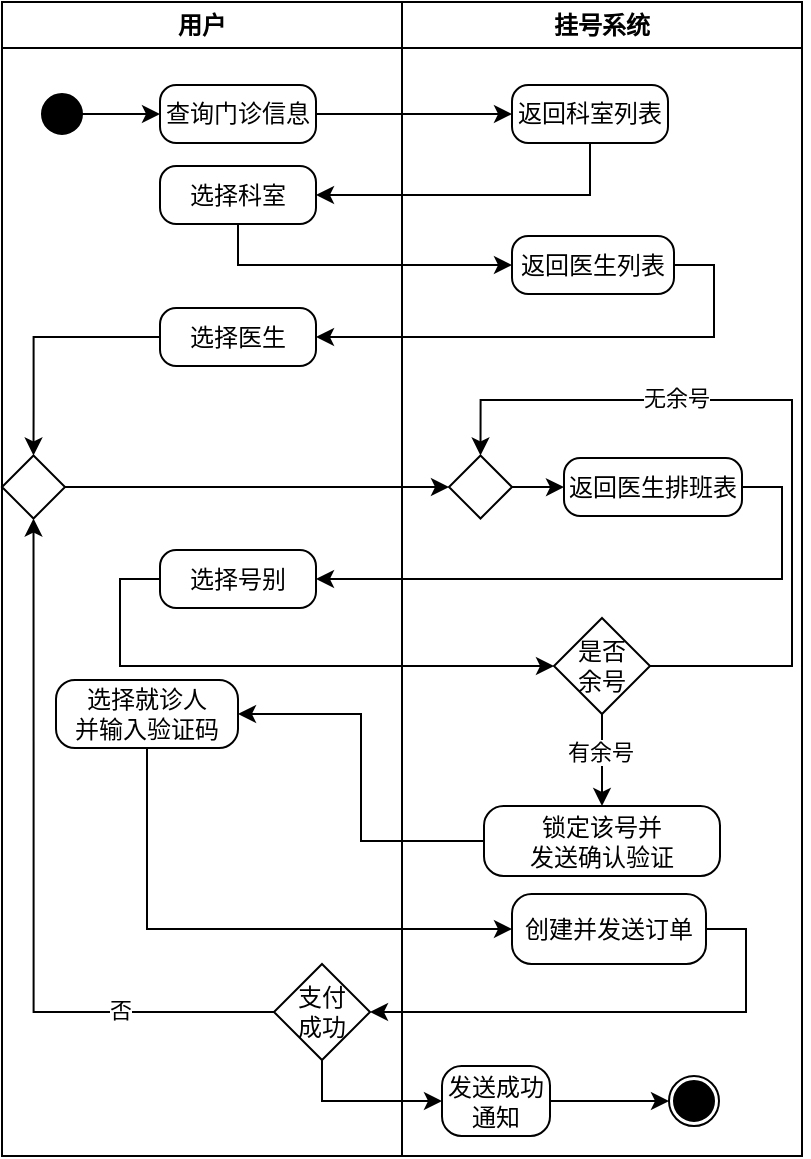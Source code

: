 <mxfile version="28.2.7">
  <diagram name="Page-1" id="m8YJ7M3NrXrs17z00opw">
    <mxGraphModel dx="1231" dy="728" grid="0" gridSize="10" guides="1" tooltips="1" connect="1" arrows="1" fold="1" page="1" pageScale="1" pageWidth="850" pageHeight="1100" math="0" shadow="0">
      <root>
        <mxCell id="0" />
        <mxCell id="1" parent="0" />
        <mxCell id="Ey9r9QP1_tiHGcjfpMWg-1" value="用户" style="swimlane;whiteSpace=wrap;html=1;" vertex="1" parent="1">
          <mxGeometry x="218" y="118" width="200" height="577" as="geometry" />
        </mxCell>
        <mxCell id="Ey9r9QP1_tiHGcjfpMWg-6" style="edgeStyle=orthogonalEdgeStyle;rounded=0;orthogonalLoop=1;jettySize=auto;html=1;exitX=1;exitY=0.5;exitDx=0;exitDy=0;entryX=0;entryY=0.5;entryDx=0;entryDy=0;" edge="1" parent="Ey9r9QP1_tiHGcjfpMWg-1" source="Ey9r9QP1_tiHGcjfpMWg-4" target="Ey9r9QP1_tiHGcjfpMWg-5">
          <mxGeometry relative="1" as="geometry" />
        </mxCell>
        <mxCell id="Ey9r9QP1_tiHGcjfpMWg-4" value="" style="ellipse;whiteSpace=wrap;html=1;aspect=fixed;fillColor=#000000;" vertex="1" parent="Ey9r9QP1_tiHGcjfpMWg-1">
          <mxGeometry x="20" y="46" width="20" height="20" as="geometry" />
        </mxCell>
        <mxCell id="Ey9r9QP1_tiHGcjfpMWg-5" value="查询门诊信息" style="rounded=1;whiteSpace=wrap;html=1;arcSize=28;" vertex="1" parent="Ey9r9QP1_tiHGcjfpMWg-1">
          <mxGeometry x="79" y="41.5" width="78" height="29" as="geometry" />
        </mxCell>
        <mxCell id="Ey9r9QP1_tiHGcjfpMWg-9" value="选择科室" style="rounded=1;whiteSpace=wrap;html=1;arcSize=28;" vertex="1" parent="Ey9r9QP1_tiHGcjfpMWg-1">
          <mxGeometry x="79" y="82" width="78" height="29" as="geometry" />
        </mxCell>
        <mxCell id="Ey9r9QP1_tiHGcjfpMWg-13" value="选择医生" style="rounded=1;whiteSpace=wrap;html=1;arcSize=28;" vertex="1" parent="Ey9r9QP1_tiHGcjfpMWg-1">
          <mxGeometry x="79" y="153" width="78" height="29" as="geometry" />
        </mxCell>
        <mxCell id="Ey9r9QP1_tiHGcjfpMWg-18" value="选择号别" style="rounded=1;whiteSpace=wrap;html=1;arcSize=28;" vertex="1" parent="Ey9r9QP1_tiHGcjfpMWg-1">
          <mxGeometry x="79" y="274" width="78" height="29" as="geometry" />
        </mxCell>
        <mxCell id="Ey9r9QP1_tiHGcjfpMWg-31" value="选择就诊人&lt;div&gt;并输入验证码&lt;/div&gt;" style="rounded=1;whiteSpace=wrap;html=1;arcSize=28;" vertex="1" parent="Ey9r9QP1_tiHGcjfpMWg-1">
          <mxGeometry x="27" y="339" width="91" height="34" as="geometry" />
        </mxCell>
        <mxCell id="Ey9r9QP1_tiHGcjfpMWg-36" style="edgeStyle=orthogonalEdgeStyle;rounded=0;orthogonalLoop=1;jettySize=auto;html=1;entryX=0.5;entryY=1;entryDx=0;entryDy=0;" edge="1" parent="Ey9r9QP1_tiHGcjfpMWg-1" source="Ey9r9QP1_tiHGcjfpMWg-34" target="Ey9r9QP1_tiHGcjfpMWg-37">
          <mxGeometry relative="1" as="geometry">
            <mxPoint x="10.722" y="247.105" as="targetPoint" />
          </mxGeometry>
        </mxCell>
        <mxCell id="Ey9r9QP1_tiHGcjfpMWg-39" value="否" style="edgeLabel;html=1;align=center;verticalAlign=middle;resizable=0;points=[];" vertex="1" connectable="0" parent="Ey9r9QP1_tiHGcjfpMWg-36">
          <mxGeometry x="-0.579" y="-1" relative="1" as="geometry">
            <mxPoint as="offset" />
          </mxGeometry>
        </mxCell>
        <mxCell id="Ey9r9QP1_tiHGcjfpMWg-34" value="支付&lt;div&gt;成功&lt;/div&gt;" style="rhombus;whiteSpace=wrap;html=1;" vertex="1" parent="Ey9r9QP1_tiHGcjfpMWg-1">
          <mxGeometry x="136" y="481" width="48" height="48" as="geometry" />
        </mxCell>
        <mxCell id="Ey9r9QP1_tiHGcjfpMWg-37" value="" style="rhombus;whiteSpace=wrap;html=1;" vertex="1" parent="Ey9r9QP1_tiHGcjfpMWg-1">
          <mxGeometry y="226.75" width="31.5" height="31.5" as="geometry" />
        </mxCell>
        <mxCell id="Ey9r9QP1_tiHGcjfpMWg-17" style="edgeStyle=orthogonalEdgeStyle;rounded=0;orthogonalLoop=1;jettySize=auto;html=1;exitX=0;exitY=0.5;exitDx=0;exitDy=0;entryX=0.5;entryY=0;entryDx=0;entryDy=0;" edge="1" parent="Ey9r9QP1_tiHGcjfpMWg-1" source="Ey9r9QP1_tiHGcjfpMWg-13" target="Ey9r9QP1_tiHGcjfpMWg-37">
          <mxGeometry relative="1" as="geometry" />
        </mxCell>
        <mxCell id="Ey9r9QP1_tiHGcjfpMWg-3" value="挂号系统" style="swimlane;whiteSpace=wrap;html=1;" vertex="1" parent="1">
          <mxGeometry x="418" y="118" width="200" height="577" as="geometry" />
        </mxCell>
        <mxCell id="Ey9r9QP1_tiHGcjfpMWg-7" value="返回科室列表" style="rounded=1;whiteSpace=wrap;html=1;arcSize=28;" vertex="1" parent="Ey9r9QP1_tiHGcjfpMWg-3">
          <mxGeometry x="55" y="41.5" width="78" height="29" as="geometry" />
        </mxCell>
        <mxCell id="Ey9r9QP1_tiHGcjfpMWg-11" value="返回医生列表" style="rounded=1;whiteSpace=wrap;html=1;arcSize=28;" vertex="1" parent="Ey9r9QP1_tiHGcjfpMWg-3">
          <mxGeometry x="55" y="117" width="81" height="29" as="geometry" />
        </mxCell>
        <mxCell id="Ey9r9QP1_tiHGcjfpMWg-16" value="返回医生排班表" style="rounded=1;whiteSpace=wrap;html=1;arcSize=28;" vertex="1" parent="Ey9r9QP1_tiHGcjfpMWg-3">
          <mxGeometry x="81" y="228" width="89" height="29" as="geometry" />
        </mxCell>
        <mxCell id="Ey9r9QP1_tiHGcjfpMWg-24" style="edgeStyle=orthogonalEdgeStyle;rounded=0;orthogonalLoop=1;jettySize=auto;html=1;exitX=1;exitY=0.5;exitDx=0;exitDy=0;entryX=0.5;entryY=0;entryDx=0;entryDy=0;" edge="1" parent="Ey9r9QP1_tiHGcjfpMWg-3" source="Ey9r9QP1_tiHGcjfpMWg-20" target="Ey9r9QP1_tiHGcjfpMWg-22">
          <mxGeometry relative="1" as="geometry">
            <Array as="points">
              <mxPoint x="195" y="332" />
              <mxPoint x="195" y="199" />
              <mxPoint x="39" y="199" />
            </Array>
          </mxGeometry>
        </mxCell>
        <mxCell id="Ey9r9QP1_tiHGcjfpMWg-25" value="无余号" style="edgeLabel;html=1;align=center;verticalAlign=middle;resizable=0;points=[];" vertex="1" connectable="0" parent="Ey9r9QP1_tiHGcjfpMWg-24">
          <mxGeometry x="0.356" y="-1" relative="1" as="geometry">
            <mxPoint as="offset" />
          </mxGeometry>
        </mxCell>
        <mxCell id="Ey9r9QP1_tiHGcjfpMWg-27" style="edgeStyle=orthogonalEdgeStyle;rounded=0;orthogonalLoop=1;jettySize=auto;html=1;exitX=0.5;exitY=1;exitDx=0;exitDy=0;entryX=0.5;entryY=0;entryDx=0;entryDy=0;" edge="1" parent="Ey9r9QP1_tiHGcjfpMWg-3" source="Ey9r9QP1_tiHGcjfpMWg-20" target="Ey9r9QP1_tiHGcjfpMWg-29">
          <mxGeometry relative="1" as="geometry">
            <mxPoint x="100.143" y="404.873" as="targetPoint" />
          </mxGeometry>
        </mxCell>
        <mxCell id="Ey9r9QP1_tiHGcjfpMWg-28" value="有余号" style="edgeLabel;html=1;align=center;verticalAlign=middle;resizable=0;points=[];" vertex="1" connectable="0" parent="Ey9r9QP1_tiHGcjfpMWg-27">
          <mxGeometry x="-0.197" y="-1" relative="1" as="geometry">
            <mxPoint as="offset" />
          </mxGeometry>
        </mxCell>
        <mxCell id="Ey9r9QP1_tiHGcjfpMWg-20" value="是否&lt;div&gt;余号&lt;/div&gt;" style="rhombus;whiteSpace=wrap;html=1;" vertex="1" parent="Ey9r9QP1_tiHGcjfpMWg-3">
          <mxGeometry x="76" y="308" width="48" height="48" as="geometry" />
        </mxCell>
        <mxCell id="Ey9r9QP1_tiHGcjfpMWg-23" style="edgeStyle=orthogonalEdgeStyle;rounded=0;orthogonalLoop=1;jettySize=auto;html=1;entryX=0;entryY=0.5;entryDx=0;entryDy=0;" edge="1" parent="Ey9r9QP1_tiHGcjfpMWg-3" source="Ey9r9QP1_tiHGcjfpMWg-22" target="Ey9r9QP1_tiHGcjfpMWg-16">
          <mxGeometry relative="1" as="geometry" />
        </mxCell>
        <mxCell id="Ey9r9QP1_tiHGcjfpMWg-22" value="" style="rhombus;whiteSpace=wrap;html=1;" vertex="1" parent="Ey9r9QP1_tiHGcjfpMWg-3">
          <mxGeometry x="23.5" y="226.75" width="31.5" height="31.5" as="geometry" />
        </mxCell>
        <mxCell id="Ey9r9QP1_tiHGcjfpMWg-29" value="锁定该号并&lt;div&gt;发送确认验证&lt;/div&gt;" style="rounded=1;whiteSpace=wrap;html=1;arcSize=28;" vertex="1" parent="Ey9r9QP1_tiHGcjfpMWg-3">
          <mxGeometry x="41" y="402" width="118" height="35" as="geometry" />
        </mxCell>
        <mxCell id="Ey9r9QP1_tiHGcjfpMWg-32" value="创建并发送订单" style="rounded=1;whiteSpace=wrap;html=1;arcSize=28;" vertex="1" parent="Ey9r9QP1_tiHGcjfpMWg-3">
          <mxGeometry x="55" y="446" width="97" height="35" as="geometry" />
        </mxCell>
        <mxCell id="Ey9r9QP1_tiHGcjfpMWg-46" style="edgeStyle=orthogonalEdgeStyle;rounded=0;orthogonalLoop=1;jettySize=auto;html=1;exitX=1;exitY=0.5;exitDx=0;exitDy=0;entryX=0;entryY=0.5;entryDx=0;entryDy=0;" edge="1" parent="Ey9r9QP1_tiHGcjfpMWg-3" source="Ey9r9QP1_tiHGcjfpMWg-40" target="Ey9r9QP1_tiHGcjfpMWg-44">
          <mxGeometry relative="1" as="geometry" />
        </mxCell>
        <mxCell id="Ey9r9QP1_tiHGcjfpMWg-40" value="发送成功通知" style="rounded=1;whiteSpace=wrap;html=1;arcSize=28;" vertex="1" parent="Ey9r9QP1_tiHGcjfpMWg-3">
          <mxGeometry x="20" y="532" width="54" height="35" as="geometry" />
        </mxCell>
        <mxCell id="Ey9r9QP1_tiHGcjfpMWg-42" value="" style="ellipse;whiteSpace=wrap;html=1;aspect=fixed;fillColor=#000000;" vertex="1" parent="Ey9r9QP1_tiHGcjfpMWg-3">
          <mxGeometry x="136" y="539.5" width="20" height="20" as="geometry" />
        </mxCell>
        <mxCell id="Ey9r9QP1_tiHGcjfpMWg-44" value="" style="ellipse;whiteSpace=wrap;html=1;aspect=fixed;fillColor=none;" vertex="1" parent="Ey9r9QP1_tiHGcjfpMWg-3">
          <mxGeometry x="133.5" y="537" width="25" height="25" as="geometry" />
        </mxCell>
        <mxCell id="Ey9r9QP1_tiHGcjfpMWg-8" style="edgeStyle=orthogonalEdgeStyle;rounded=0;orthogonalLoop=1;jettySize=auto;html=1;exitX=1;exitY=0.5;exitDx=0;exitDy=0;entryX=0;entryY=0.5;entryDx=0;entryDy=0;" edge="1" parent="1" source="Ey9r9QP1_tiHGcjfpMWg-5" target="Ey9r9QP1_tiHGcjfpMWg-7">
          <mxGeometry relative="1" as="geometry" />
        </mxCell>
        <mxCell id="Ey9r9QP1_tiHGcjfpMWg-10" style="edgeStyle=orthogonalEdgeStyle;rounded=0;orthogonalLoop=1;jettySize=auto;html=1;exitX=0.5;exitY=1;exitDx=0;exitDy=0;entryX=1;entryY=0.5;entryDx=0;entryDy=0;" edge="1" parent="1" source="Ey9r9QP1_tiHGcjfpMWg-7" target="Ey9r9QP1_tiHGcjfpMWg-9">
          <mxGeometry relative="1" as="geometry" />
        </mxCell>
        <mxCell id="Ey9r9QP1_tiHGcjfpMWg-12" style="edgeStyle=orthogonalEdgeStyle;rounded=0;orthogonalLoop=1;jettySize=auto;html=1;exitX=0.5;exitY=1;exitDx=0;exitDy=0;entryX=0;entryY=0.5;entryDx=0;entryDy=0;" edge="1" parent="1" source="Ey9r9QP1_tiHGcjfpMWg-9" target="Ey9r9QP1_tiHGcjfpMWg-11">
          <mxGeometry relative="1" as="geometry" />
        </mxCell>
        <mxCell id="Ey9r9QP1_tiHGcjfpMWg-14" style="edgeStyle=orthogonalEdgeStyle;rounded=0;orthogonalLoop=1;jettySize=auto;html=1;exitX=1;exitY=0.5;exitDx=0;exitDy=0;entryX=1;entryY=0.5;entryDx=0;entryDy=0;" edge="1" parent="1" source="Ey9r9QP1_tiHGcjfpMWg-11" target="Ey9r9QP1_tiHGcjfpMWg-13">
          <mxGeometry relative="1" as="geometry" />
        </mxCell>
        <mxCell id="Ey9r9QP1_tiHGcjfpMWg-19" style="edgeStyle=orthogonalEdgeStyle;rounded=0;orthogonalLoop=1;jettySize=auto;html=1;exitX=1;exitY=0.5;exitDx=0;exitDy=0;entryX=1;entryY=0.5;entryDx=0;entryDy=0;" edge="1" parent="1" source="Ey9r9QP1_tiHGcjfpMWg-16" target="Ey9r9QP1_tiHGcjfpMWg-18">
          <mxGeometry relative="1" as="geometry" />
        </mxCell>
        <mxCell id="Ey9r9QP1_tiHGcjfpMWg-21" style="edgeStyle=orthogonalEdgeStyle;rounded=0;orthogonalLoop=1;jettySize=auto;html=1;exitX=0;exitY=0.5;exitDx=0;exitDy=0;entryX=0;entryY=0.5;entryDx=0;entryDy=0;" edge="1" parent="1" source="Ey9r9QP1_tiHGcjfpMWg-18" target="Ey9r9QP1_tiHGcjfpMWg-20">
          <mxGeometry relative="1" as="geometry" />
        </mxCell>
        <mxCell id="Ey9r9QP1_tiHGcjfpMWg-30" style="edgeStyle=orthogonalEdgeStyle;rounded=0;orthogonalLoop=1;jettySize=auto;html=1;entryX=1;entryY=0.5;entryDx=0;entryDy=0;" edge="1" parent="1" source="Ey9r9QP1_tiHGcjfpMWg-29" target="Ey9r9QP1_tiHGcjfpMWg-31">
          <mxGeometry relative="1" as="geometry">
            <mxPoint x="388.029" y="537.5" as="targetPoint" />
          </mxGeometry>
        </mxCell>
        <mxCell id="Ey9r9QP1_tiHGcjfpMWg-33" style="edgeStyle=orthogonalEdgeStyle;rounded=0;orthogonalLoop=1;jettySize=auto;html=1;exitX=0.5;exitY=1;exitDx=0;exitDy=0;entryX=0;entryY=0.5;entryDx=0;entryDy=0;" edge="1" parent="1" source="Ey9r9QP1_tiHGcjfpMWg-31" target="Ey9r9QP1_tiHGcjfpMWg-32">
          <mxGeometry relative="1" as="geometry" />
        </mxCell>
        <mxCell id="Ey9r9QP1_tiHGcjfpMWg-35" style="edgeStyle=orthogonalEdgeStyle;rounded=0;orthogonalLoop=1;jettySize=auto;html=1;exitX=1;exitY=0.5;exitDx=0;exitDy=0;entryX=1;entryY=0.5;entryDx=0;entryDy=0;" edge="1" parent="1" source="Ey9r9QP1_tiHGcjfpMWg-32" target="Ey9r9QP1_tiHGcjfpMWg-34">
          <mxGeometry relative="1" as="geometry" />
        </mxCell>
        <mxCell id="Ey9r9QP1_tiHGcjfpMWg-38" style="edgeStyle=orthogonalEdgeStyle;rounded=0;orthogonalLoop=1;jettySize=auto;html=1;exitX=1;exitY=0.5;exitDx=0;exitDy=0;entryX=0;entryY=0.5;entryDx=0;entryDy=0;" edge="1" parent="1" source="Ey9r9QP1_tiHGcjfpMWg-37" target="Ey9r9QP1_tiHGcjfpMWg-22">
          <mxGeometry relative="1" as="geometry" />
        </mxCell>
        <mxCell id="Ey9r9QP1_tiHGcjfpMWg-41" style="edgeStyle=orthogonalEdgeStyle;rounded=0;orthogonalLoop=1;jettySize=auto;html=1;exitX=0.5;exitY=1;exitDx=0;exitDy=0;entryX=0;entryY=0.5;entryDx=0;entryDy=0;" edge="1" parent="1" source="Ey9r9QP1_tiHGcjfpMWg-34" target="Ey9r9QP1_tiHGcjfpMWg-40">
          <mxGeometry relative="1" as="geometry" />
        </mxCell>
      </root>
    </mxGraphModel>
  </diagram>
</mxfile>
